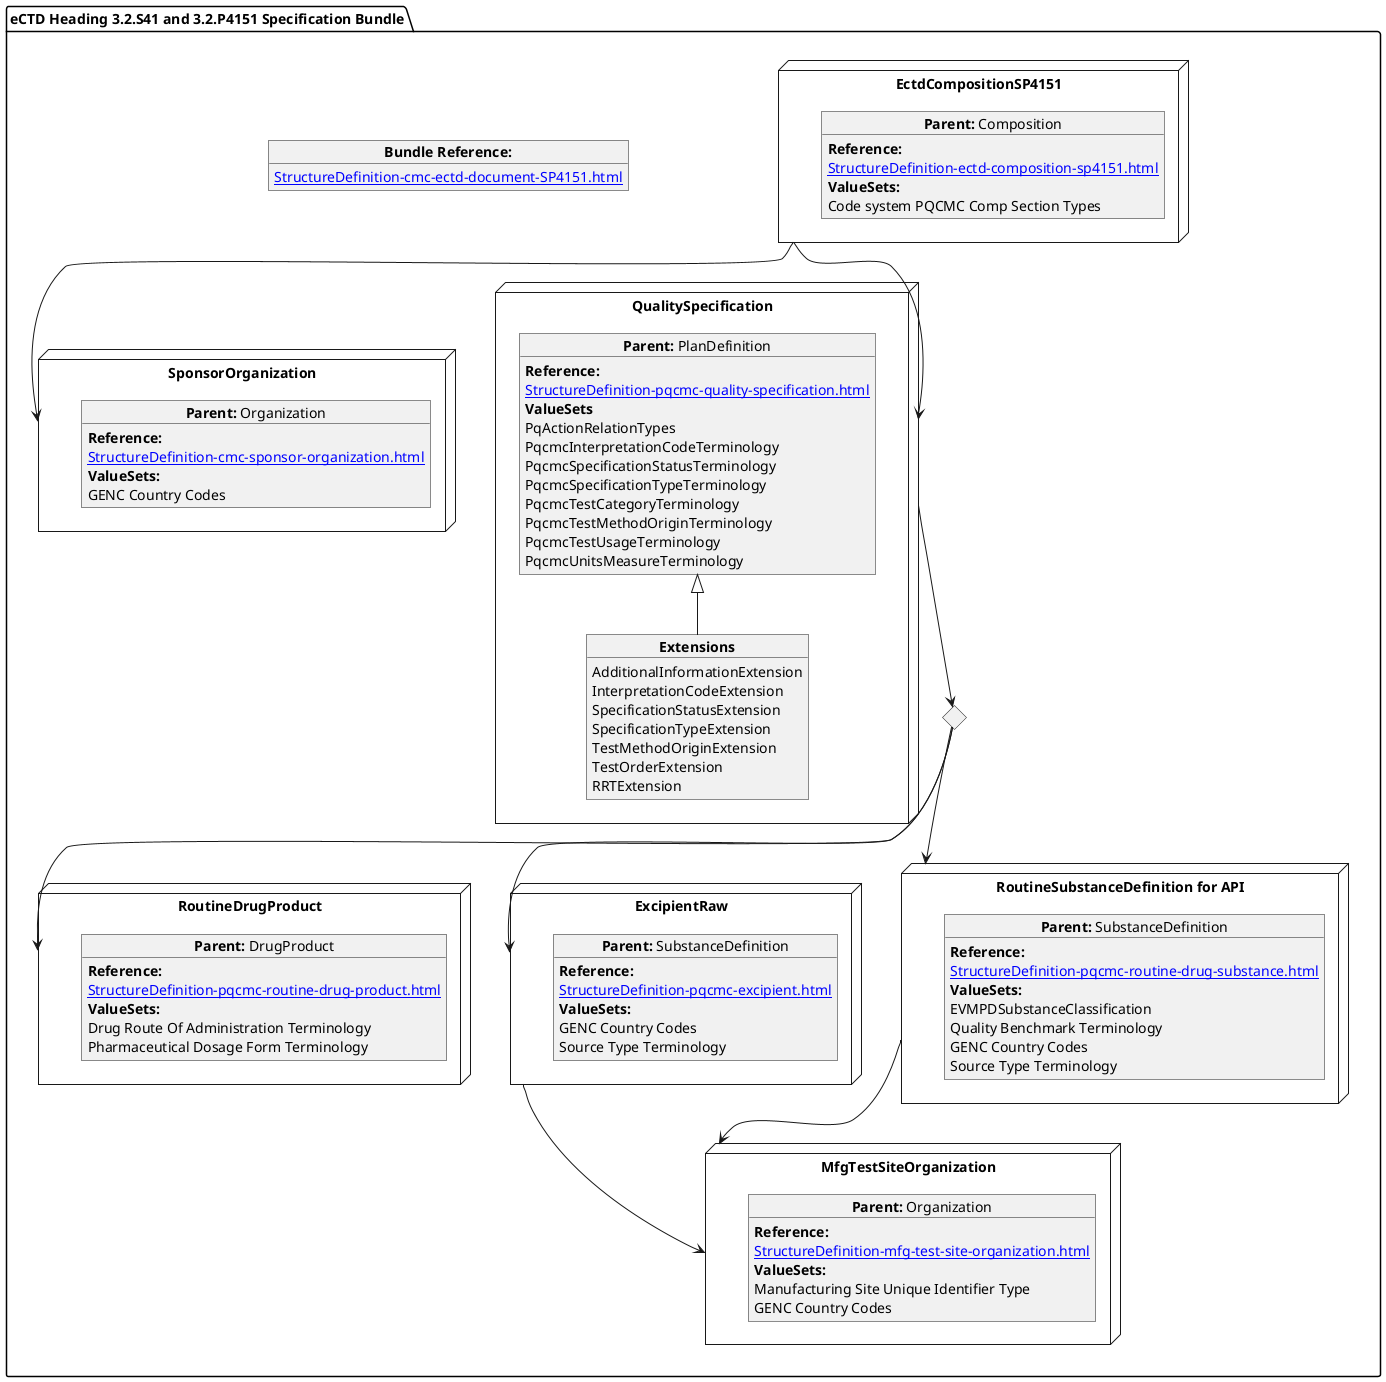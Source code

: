 @startuml Specification
allowmixing
'Mixed model of use case and object
package "eCTD Heading 3.2.S41 and 3.2.P4151 Specification Bundle" as NODES {
object "**Bundle Reference:**" as objbun {
              [[StructureDefinition-cmc-ectd-document-SP4151.html]]
    }  
  node "RoutineDrugProduct" as NN { 
      object "**Parent:** DrugProduct" as obj3 {
         **Reference:**
      [[StructureDefinition-pqcmc-routine-drug-product.html]]
        **ValueSets:**
        Drug Route Of Administration Terminology
        Pharmaceutical Dosage Form Terminology
          
      }
}
node "ExcipientRaw" as N21 { 
      object "**Parent:** SubstanceDefinition" as obj22 {
         **Reference:**
      [[StructureDefinition-pqcmc-excipient.html]]
        **ValueSets:**
          GENC Country Codes
          Source Type Terminology
    }
}
node "MfgTestSiteOrganization" as N21mfg { 
    object "**Parent:** Organization" as objTS  {
       **Reference:**
      [[StructureDefinition-mfg-test-site-organization.html]]
        **ValueSets:**
         Manufacturing Site Unique Identifier Type
         GENC Country Codes
    }
}

node "EctdCompositionSP4151" as N1 { 
      object "**Parent:** Composition" as obj1 {
         **Reference:**
      [[StructureDefinition-ectd-composition-sp4151.html]]
      **ValueSets:**
  Code system PQCMC Comp Section Types
    }
}
node "SponsorOrganization" as NMSpon { 
      object "**Parent:** Organization" as objDP {
        **Reference:**
      [[StructureDefinition-cmc-sponsor-organization.html]]
         **ValueSets:**
        GENC Country Codes
    }
}

 node "RoutineSubstanceDefinition for API" as NNS { 
      object "**Parent:** SubstanceDefinition" as obj4 {
         **Reference:**
      [[StructureDefinition-pqcmc-routine-drug-substance.html]]
                **ValueSets:**
                EVMPDSubstanceClassification
                Quality Benchmark Terminology
                GENC Country Codes
                Source Type Terminology
      }
}

diamond CH

  node "QualitySpecification" as N2 { 
      object "**Parent:** PlanDefinition" as obj2 {
         **Reference:**
      [[StructureDefinition-pqcmc-quality-specification.html]]
        **ValueSets**
        PqActionRelationTypes
        PqcmcInterpretationCodeTerminology
        PqcmcSpecificationStatusTerminology
        PqcmcSpecificationTypeTerminology
        PqcmcTestCategoryTerminology
        PqcmcTestMethodOriginTerminology
        PqcmcTestUsageTerminology
        PqcmcUnitsMeasureTerminology
    }
        object "**Extensions**" as objQSEx {
        AdditionalInformationExtension
        InterpretationCodeExtension
        SpecificationStatusExtension
        SpecificationTypeExtension
        TestMethodOriginExtension
        TestOrderExtension
        RRTExtension
    }
    obj2 <|-- objQSEx
}

N1 --> NMSpon
N1 --> N2
N2 --> CH
CH --> N21
CH --> NNS
CH --> NN
NNS --> N21mfg
N21 --> N21mfg
}
@enduml